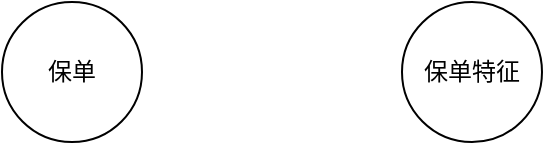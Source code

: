 <mxfile version="22.1.4" type="github">
  <diagram name="Page-1" id="rm4v-YoGuUnyeOTgBEOt">
    <mxGraphModel dx="2074" dy="1150" grid="1" gridSize="10" guides="1" tooltips="1" connect="1" arrows="1" fold="1" page="1" pageScale="1" pageWidth="850" pageHeight="1100" math="0" shadow="0">
      <root>
        <mxCell id="0" />
        <mxCell id="1" parent="0" />
        <mxCell id="TaLjiCh3qOxt_VTophUh-38" value="保单特征" style="ellipse;whiteSpace=wrap;html=1;aspect=fixed;" vertex="1" parent="1">
          <mxGeometry x="260" y="160" width="70" height="70" as="geometry" />
        </mxCell>
        <mxCell id="TaLjiCh3qOxt_VTophUh-39" value="保单" style="ellipse;whiteSpace=wrap;html=1;aspect=fixed;" vertex="1" parent="1">
          <mxGeometry x="60" y="160" width="70" height="70" as="geometry" />
        </mxCell>
      </root>
    </mxGraphModel>
  </diagram>
</mxfile>
